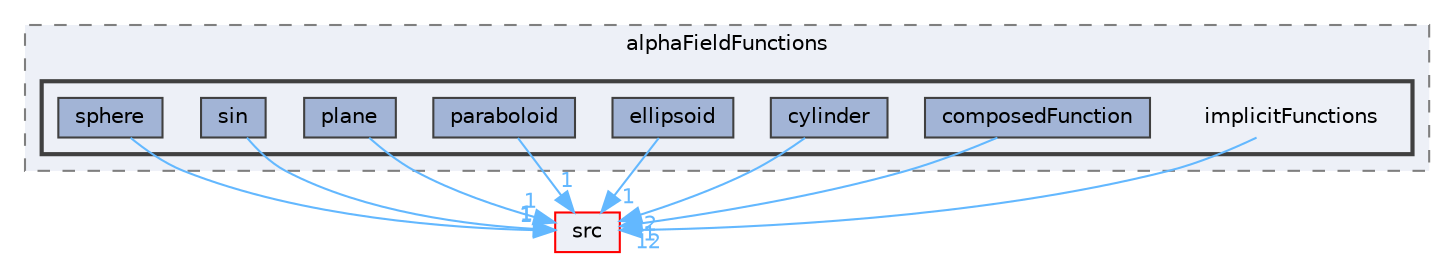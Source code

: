 digraph "applications/utilities/preProcessing/setAlphaField/alphaFieldFunctions/implicitFunctions"
{
 // LATEX_PDF_SIZE
  bgcolor="transparent";
  edge [fontname=Helvetica,fontsize=10,labelfontname=Helvetica,labelfontsize=10];
  node [fontname=Helvetica,fontsize=10,shape=box,height=0.2,width=0.4];
  compound=true
  subgraph clusterdir_fad1c40fa5e88b8b4709c18bb203af28 {
    graph [ bgcolor="#edf0f7", pencolor="grey50", label="alphaFieldFunctions", fontname=Helvetica,fontsize=10 style="filled,dashed", URL="dir_fad1c40fa5e88b8b4709c18bb203af28.html",tooltip=""]
  subgraph clusterdir_b0474406b818fbdc2e27ce1a84b06ca4 {
    graph [ bgcolor="#edf0f7", pencolor="grey25", label="", fontname=Helvetica,fontsize=10 style="filled,bold", URL="dir_b0474406b818fbdc2e27ce1a84b06ca4.html",tooltip=""]
    dir_b0474406b818fbdc2e27ce1a84b06ca4 [shape=plaintext, label="implicitFunctions"];
  dir_3efedb4c123c0e661ab432d42baa28c0 [label="composedFunction", fillcolor="#a2b4d6", color="grey25", style="filled", URL="dir_3efedb4c123c0e661ab432d42baa28c0.html",tooltip=""];
  dir_a2ac3ccb8678aea7e457a37a086f5a68 [label="cylinder", fillcolor="#a2b4d6", color="grey25", style="filled", URL="dir_a2ac3ccb8678aea7e457a37a086f5a68.html",tooltip=""];
  dir_6be560e3e8d2a5cd669b9b9d2e3738ee [label="ellipsoid", fillcolor="#a2b4d6", color="grey25", style="filled", URL="dir_6be560e3e8d2a5cd669b9b9d2e3738ee.html",tooltip=""];
  dir_40f5fc3c3b520502e88e226ce516840f [label="paraboloid", fillcolor="#a2b4d6", color="grey25", style="filled", URL="dir_40f5fc3c3b520502e88e226ce516840f.html",tooltip=""];
  dir_820883076150a1c2f0555de662195766 [label="plane", fillcolor="#a2b4d6", color="grey25", style="filled", URL="dir_820883076150a1c2f0555de662195766.html",tooltip=""];
  dir_30489d032b338fb1fcc65816f5bccc5d [label="sin", fillcolor="#a2b4d6", color="grey25", style="filled", URL="dir_30489d032b338fb1fcc65816f5bccc5d.html",tooltip=""];
  dir_4f19e6274d120167dca10b5f8010ec2c [label="sphere", fillcolor="#a2b4d6", color="grey25", style="filled", URL="dir_4f19e6274d120167dca10b5f8010ec2c.html",tooltip=""];
  }
  }
  dir_68267d1309a1af8e8297ef4c3efbcdba [label="src", fillcolor="#edf0f7", color="red", style="filled", URL="dir_68267d1309a1af8e8297ef4c3efbcdba.html",tooltip=""];
  dir_b0474406b818fbdc2e27ce1a84b06ca4->dir_68267d1309a1af8e8297ef4c3efbcdba [headlabel="12", labeldistance=1.5 headhref="dir_001791_003729.html" href="dir_001791_003729.html" color="steelblue1" fontcolor="steelblue1"];
  dir_3efedb4c123c0e661ab432d42baa28c0->dir_68267d1309a1af8e8297ef4c3efbcdba [headlabel="1", labeldistance=1.5 headhref="dir_000580_003729.html" href="dir_000580_003729.html" color="steelblue1" fontcolor="steelblue1"];
  dir_a2ac3ccb8678aea7e457a37a086f5a68->dir_68267d1309a1af8e8297ef4c3efbcdba [headlabel="2", labeldistance=1.5 headhref="dir_000795_003729.html" href="dir_000795_003729.html" color="steelblue1" fontcolor="steelblue1"];
  dir_6be560e3e8d2a5cd669b9b9d2e3738ee->dir_68267d1309a1af8e8297ef4c3efbcdba [headlabel="1", labeldistance=1.5 headhref="dir_001128_003729.html" href="dir_001128_003729.html" color="steelblue1" fontcolor="steelblue1"];
  dir_40f5fc3c3b520502e88e226ce516840f->dir_68267d1309a1af8e8297ef4c3efbcdba [headlabel="1", labeldistance=1.5 headhref="dir_002777_003729.html" href="dir_002777_003729.html" color="steelblue1" fontcolor="steelblue1"];
  dir_820883076150a1c2f0555de662195766->dir_68267d1309a1af8e8297ef4c3efbcdba [headlabel="1", labeldistance=1.5 headhref="dir_002923_003729.html" href="dir_002923_003729.html" color="steelblue1" fontcolor="steelblue1"];
  dir_30489d032b338fb1fcc65816f5bccc5d->dir_68267d1309a1af8e8297ef4c3efbcdba [headlabel="1", labeldistance=1.5 headhref="dir_003542_003729.html" href="dir_003542_003729.html" color="steelblue1" fontcolor="steelblue1"];
  dir_4f19e6274d120167dca10b5f8010ec2c->dir_68267d1309a1af8e8297ef4c3efbcdba [headlabel="1", labeldistance=1.5 headhref="dir_003692_003729.html" href="dir_003692_003729.html" color="steelblue1" fontcolor="steelblue1"];
}
